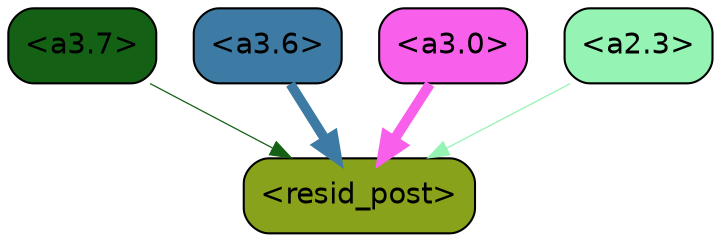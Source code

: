 strict digraph "" {
	graph [bgcolor=transparent,
		layout=dot,
		overlap=false,
		splines=true
	];
	"<a3.7>"	[color=black,
		fillcolor="#146014",
		fontname=Helvetica,
		shape=box,
		style="filled, rounded"];
	"<resid_post>"	[color=black,
		fillcolor="#88a21b",
		fontname=Helvetica,
		shape=box,
		style="filled, rounded"];
	"<a3.7>" -> "<resid_post>"	[color="#146014",
		penwidth=0.6];
	"<a3.6>"	[color=black,
		fillcolor="#3e7ba4",
		fontname=Helvetica,
		shape=box,
		style="filled, rounded"];
	"<a3.6>" -> "<resid_post>"	[color="#3e7ba4",
		penwidth=4.7534414529800415];
	"<a3.0>"	[color=black,
		fillcolor="#f85feb",
		fontname=Helvetica,
		shape=box,
		style="filled, rounded"];
	"<a3.0>" -> "<resid_post>"	[color="#f85feb",
		penwidth=4.898576855659485];
	"<a2.3>"	[color=black,
		fillcolor="#95f3b4",
		fontname=Helvetica,
		shape=box,
		style="filled, rounded"];
	"<a2.3>" -> "<resid_post>"	[color="#95f3b4",
		penwidth=0.6];
}
